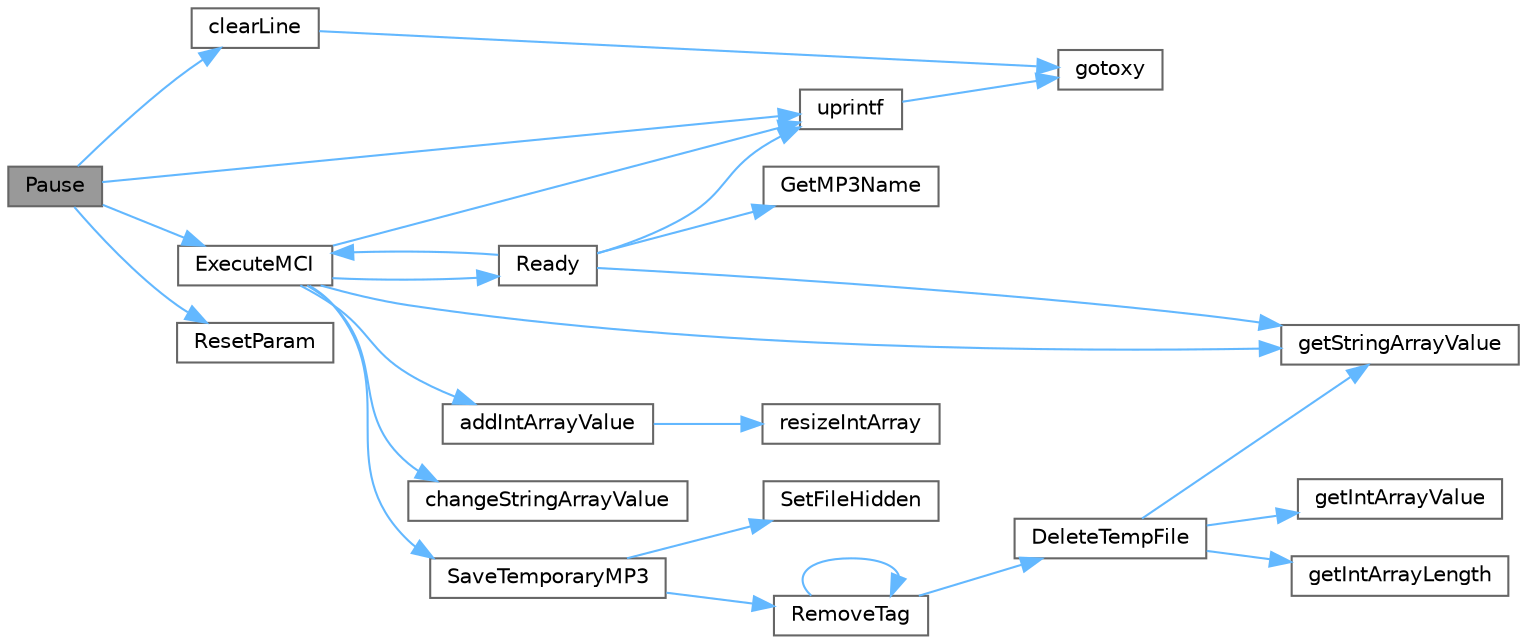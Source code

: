 digraph "Pause"
{
 // LATEX_PDF_SIZE
  bgcolor="transparent";
  edge [fontname=Helvetica,fontsize=10,labelfontname=Helvetica,labelfontsize=10];
  node [fontname=Helvetica,fontsize=10,shape=box,height=0.2,width=0.4];
  rankdir="LR";
  Node1 [id="Node000001",label="Pause",height=0.2,width=0.4,color="gray40", fillcolor="grey60", style="filled", fontcolor="black",tooltip=" "];
  Node1 -> Node2 [id="edge1_Node000001_Node000002",color="steelblue1",style="solid",tooltip=" "];
  Node2 [id="Node000002",label="clearLine",height=0.2,width=0.4,color="grey40", fillcolor="white", style="filled",URL="$player_u_i_8cpp.html#a409471bd6e26238b55939ea334bf2478",tooltip=" "];
  Node2 -> Node3 [id="edge2_Node000002_Node000003",color="steelblue1",style="solid",tooltip=" "];
  Node3 [id="Node000003",label="gotoxy",height=0.2,width=0.4,color="grey40", fillcolor="white", style="filled",URL="$player_u_i_8cpp.html#ae824443b3f661414ba1f2718e17fe97d",tooltip=" "];
  Node1 -> Node4 [id="edge3_Node000001_Node000004",color="steelblue1",style="solid",tooltip=" "];
  Node4 [id="Node000004",label="ExecuteMCI",height=0.2,width=0.4,color="grey40", fillcolor="white", style="filled",URL="$music_player_8cpp.html#a845a2209b10e92fb6e4fcbc0fbb8a8a4",tooltip=" "];
  Node4 -> Node5 [id="edge4_Node000004_Node000005",color="steelblue1",style="solid",tooltip=" "];
  Node5 [id="Node000005",label="addIntArrayValue",height=0.2,width=0.4,color="grey40", fillcolor="white", style="filled",URL="$dynamic_array_8cpp.html#a6804c56ddc86e6793cc846afa5fcfad9",tooltip=" "];
  Node5 -> Node6 [id="edge5_Node000005_Node000006",color="steelblue1",style="solid",tooltip=" "];
  Node6 [id="Node000006",label="resizeIntArray",height=0.2,width=0.4,color="grey40", fillcolor="white", style="filled",URL="$dynamic_array_8cpp.html#ad3b6b1d292f83c58971cbb186718adb5",tooltip=" "];
  Node4 -> Node7 [id="edge6_Node000004_Node000007",color="steelblue1",style="solid",tooltip=" "];
  Node7 [id="Node000007",label="changeStringArrayValue",height=0.2,width=0.4,color="grey40", fillcolor="white", style="filled",URL="$dynamic_array_8cpp.html#a460358c1f34126bfef852ea6d7991d09",tooltip=" "];
  Node4 -> Node8 [id="edge7_Node000004_Node000008",color="steelblue1",style="solid",tooltip=" "];
  Node8 [id="Node000008",label="getStringArrayValue",height=0.2,width=0.4,color="grey40", fillcolor="white", style="filled",URL="$dynamic_array_8cpp.html#a5921838065e1c0e27a510ea32a5941db",tooltip=" "];
  Node4 -> Node9 [id="edge8_Node000004_Node000009",color="steelblue1",style="solid",tooltip=" "];
  Node9 [id="Node000009",label="Ready",height=0.2,width=0.4,color="grey40", fillcolor="white", style="filled",URL="$music_player_8cpp.html#a3071137f83027d3caeeb4fd67ff113ef",tooltip=" "];
  Node9 -> Node4 [id="edge9_Node000009_Node000004",color="steelblue1",style="solid",tooltip=" "];
  Node9 -> Node10 [id="edge10_Node000009_Node000010",color="steelblue1",style="solid",tooltip=" "];
  Node10 [id="Node000010",label="GetMP3Name",height=0.2,width=0.4,color="grey40", fillcolor="white", style="filled",URL="$player_u_i_8cpp.html#ab9c720975515aafcf675c1ff320c3fc5",tooltip=" "];
  Node9 -> Node8 [id="edge11_Node000009_Node000008",color="steelblue1",style="solid",tooltip=" "];
  Node9 -> Node11 [id="edge12_Node000009_Node000011",color="steelblue1",style="solid",tooltip=" "];
  Node11 [id="Node000011",label="uprintf",height=0.2,width=0.4,color="grey40", fillcolor="white", style="filled",URL="$player_u_i_8cpp.html#a9d1008cd1f195593b51aa49bd912dac1",tooltip=" "];
  Node11 -> Node3 [id="edge13_Node000011_Node000003",color="steelblue1",style="solid",tooltip=" "];
  Node4 -> Node12 [id="edge14_Node000004_Node000012",color="steelblue1",style="solid",tooltip=" "];
  Node12 [id="Node000012",label="SaveTemporaryMP3",height=0.2,width=0.4,color="grey40", fillcolor="white", style="filled",URL="$file_manager_8cpp.html#a228af4c49d625b5dcbe3dd03090b9866",tooltip=" "];
  Node12 -> Node13 [id="edge15_Node000012_Node000013",color="steelblue1",style="solid",tooltip=" "];
  Node13 [id="Node000013",label="RemoveTag",height=0.2,width=0.4,color="grey40", fillcolor="white", style="filled",URL="$file_manager_8cpp.html#ad55f46581d81a52cb1dda780833bf687",tooltip=" "];
  Node13 -> Node14 [id="edge16_Node000013_Node000014",color="steelblue1",style="solid",tooltip=" "];
  Node14 [id="Node000014",label="DeleteTempFile",height=0.2,width=0.4,color="grey40", fillcolor="white", style="filled",URL="$file_manager_8cpp.html#ab5e94040b110d1f6ce242bc146dd907a",tooltip=" "];
  Node14 -> Node15 [id="edge17_Node000014_Node000015",color="steelblue1",style="solid",tooltip=" "];
  Node15 [id="Node000015",label="getIntArrayLength",height=0.2,width=0.4,color="grey40", fillcolor="white", style="filled",URL="$dynamic_array_8cpp.html#a72f77dc17158db19cf48394ee69d34e7",tooltip=" "];
  Node14 -> Node16 [id="edge18_Node000014_Node000016",color="steelblue1",style="solid",tooltip=" "];
  Node16 [id="Node000016",label="getIntArrayValue",height=0.2,width=0.4,color="grey40", fillcolor="white", style="filled",URL="$dynamic_array_8cpp.html#af1342933a39b755287cd8a7d017ce715",tooltip=" "];
  Node14 -> Node8 [id="edge19_Node000014_Node000008",color="steelblue1",style="solid",tooltip=" "];
  Node13 -> Node13 [id="edge20_Node000013_Node000013",color="steelblue1",style="solid",tooltip=" "];
  Node12 -> Node17 [id="edge21_Node000012_Node000017",color="steelblue1",style="solid",tooltip=" "];
  Node17 [id="Node000017",label="SetFileHidden",height=0.2,width=0.4,color="grey40", fillcolor="white", style="filled",URL="$file_manager_8cpp.html#ae5a0c844e53d1566adcca2543819fa4a",tooltip=" "];
  Node4 -> Node11 [id="edge22_Node000004_Node000011",color="steelblue1",style="solid",tooltip=" "];
  Node1 -> Node18 [id="edge23_Node000001_Node000018",color="steelblue1",style="solid",tooltip=" "];
  Node18 [id="Node000018",label="ResetParam",height=0.2,width=0.4,color="grey40", fillcolor="white", style="filled",URL="$music_player_8cpp.html#a8410d6dd4e186a1d7c1373154f07f65a",tooltip=" "];
  Node1 -> Node11 [id="edge24_Node000001_Node000011",color="steelblue1",style="solid",tooltip=" "];
}
